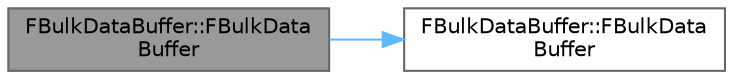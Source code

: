 digraph "FBulkDataBuffer::FBulkDataBuffer"
{
 // INTERACTIVE_SVG=YES
 // LATEX_PDF_SIZE
  bgcolor="transparent";
  edge [fontname=Helvetica,fontsize=10,labelfontname=Helvetica,labelfontsize=10];
  node [fontname=Helvetica,fontsize=10,shape=box,height=0.2,width=0.4];
  rankdir="LR";
  Node1 [id="Node000001",label="FBulkDataBuffer::FBulkData\lBuffer",height=0.2,width=0.4,color="gray40", fillcolor="grey60", style="filled", fontcolor="black",tooltip="Copy constructor which will create it's own memory buffer and then copy from the source object rather..."];
  Node1 -> Node2 [id="edge1_Node000001_Node000002",color="steelblue1",style="solid",tooltip=" "];
  Node2 [id="Node000002",label="FBulkDataBuffer::FBulkData\lBuffer",height=0.2,width=0.4,color="grey40", fillcolor="white", style="filled",URL="$dc/ddb/classFBulkDataBuffer.html#affce11211411595c03899c8d2e2ad076",tooltip="Constructor."];
}
